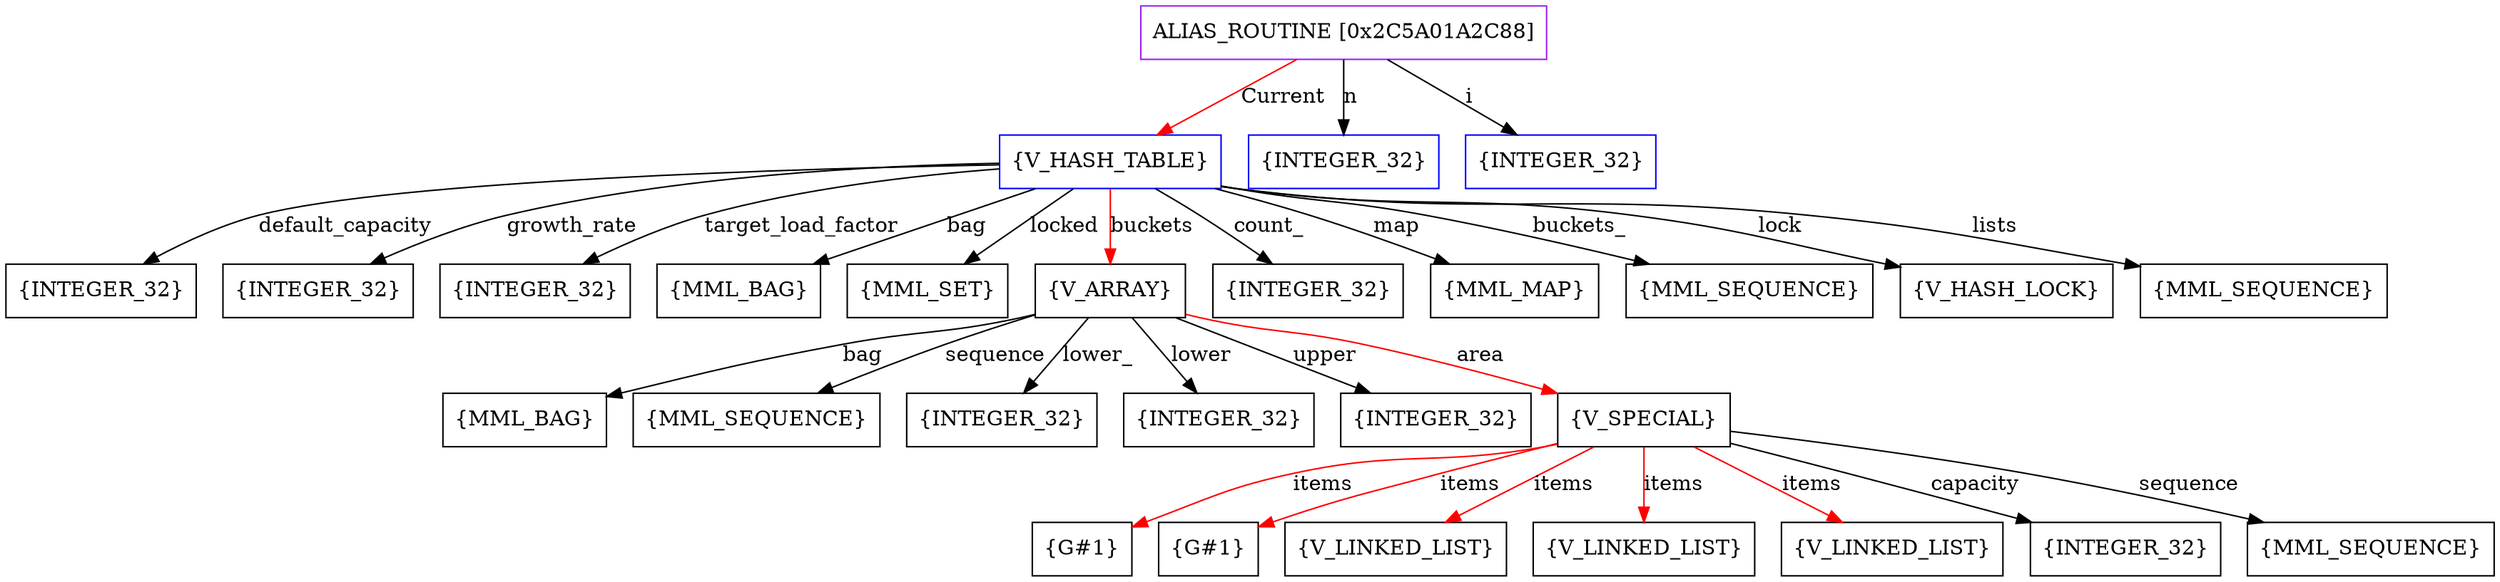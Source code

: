 digraph g {
	node [shape=box]
	b1[color=purple label=<ALIAS_ROUTINE [0x2C5A01A2C88]>]
	b2[color=blue label=<{V_HASH_TABLE}>]
	b3[label=<{INTEGER_32}>]
	b4[label=<{INTEGER_32}>]
	b5[label=<{INTEGER_32}>]
	b6[label=<{MML_BAG}>]
	b7[label=<{MML_SET}>]
	b8[label=<{V_ARRAY}>]
	b9[label=<{MML_BAG}>]
	b10[label=<{MML_SEQUENCE}>]
	b11[label=<{INTEGER_32}>]
	b12[label=<{INTEGER_32}>]
	b13[label=<{INTEGER_32}>]
	b14[label=<{V_SPECIAL}>]
	b15[label=<{G#1}>]
	b16[label=<{G#1}>]
	b17[label=<{V_LINKED_LIST}>]
	b18[label=<{V_LINKED_LIST}>]
	b19[label=<{V_LINKED_LIST}>]
	b20[label=<{INTEGER_32}>]
	b21[label=<{MML_SEQUENCE}>]
	b22[label=<{INTEGER_32}>]
	b23[label=<{MML_MAP}>]
	b24[label=<{MML_SEQUENCE}>]
	b25[label=<{V_HASH_LOCK}>]
	b26[label=<{MML_SEQUENCE}>]
	b27[color=blue label=<{INTEGER_32}>]
	b28[color=blue label=<{INTEGER_32}>]
	b1->b2[color=red label=<Current>]
	b2->b3[label=<default_capacity>]
	b2->b4[label=<growth_rate>]
	b2->b5[label=<target_load_factor>]
	b2->b6[label=<bag>]
	b2->b7[label=<locked>]
	b2->b8[color=red label=<buckets>]
	b8->b9[label=<bag>]
	b8->b10[label=<sequence>]
	b8->b11[label=<lower_>]
	b8->b12[label=<lower>]
	b8->b13[label=<upper>]
	b8->b14[color=red label=<area>]
	b14->b15[color=red label=<items>]
	b14->b16[color=red label=<items>]
	b14->b17[color=red label=<items>]
	b14->b18[color=red label=<items>]
	b14->b19[color=red label=<items>]
	b14->b20[label=<capacity>]
	b14->b21[label=<sequence>]
	b2->b22[label=<count_>]
	b2->b23[label=<map>]
	b2->b24[label=<buckets_>]
	b2->b25[label=<lock>]
	b2->b26[label=<lists>]
	b1->b27[label=<n>]
	b1->b28[label=<i>]
}
